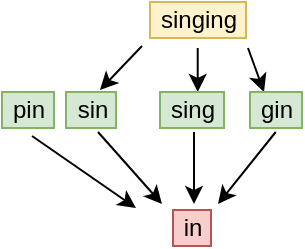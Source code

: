 <mxfile version="16.5.1" type="device"><diagram id="Slfy5GpNw6QIliLNHw0q" name="第 1 页"><mxGraphModel dx="441" dy="346" grid="0" gridSize="10" guides="1" tooltips="1" connect="1" arrows="1" fold="1" page="1" pageScale="1" pageWidth="827" pageHeight="1169" math="0" shadow="0"><root><mxCell id="0"/><mxCell id="1" parent="0"/><mxCell id="cpHRj78FV_1mnggZ-BeG-1" value="singing" style="text;html=1;align=center;verticalAlign=middle;resizable=0;points=[];autosize=1;strokeColor=#d6b656;fillColor=#fff2cc;" vertex="1" parent="1"><mxGeometry x="249" y="130" width="48" height="18" as="geometry"/></mxCell><mxCell id="cpHRj78FV_1mnggZ-BeG-4" value="" style="endArrow=classic;html=1;rounded=0;" edge="1" parent="1"><mxGeometry width="50" height="50" relative="1" as="geometry"><mxPoint x="245" y="152" as="sourcePoint"/><mxPoint x="224" y="174" as="targetPoint"/></mxGeometry></mxCell><mxCell id="cpHRj78FV_1mnggZ-BeG-6" value="" style="endArrow=classic;html=1;rounded=0;" edge="1" parent="1"><mxGeometry width="50" height="50" relative="1" as="geometry"><mxPoint x="272.86" y="153" as="sourcePoint"/><mxPoint x="272.86" y="175" as="targetPoint"/></mxGeometry></mxCell><mxCell id="cpHRj78FV_1mnggZ-BeG-7" value="" style="endArrow=classic;html=1;rounded=0;" edge="1" parent="1"><mxGeometry width="50" height="50" relative="1" as="geometry"><mxPoint x="298" y="153" as="sourcePoint"/><mxPoint x="306" y="175" as="targetPoint"/></mxGeometry></mxCell><mxCell id="cpHRj78FV_1mnggZ-BeG-9" value="pin" style="text;html=1;align=center;verticalAlign=middle;resizable=0;points=[];autosize=1;strokeColor=#82b366;fillColor=#d5e8d4;" vertex="1" parent="1"><mxGeometry x="175" y="175" width="26" height="18" as="geometry"/></mxCell><mxCell id="cpHRj78FV_1mnggZ-BeG-10" value="sin" style="text;html=1;align=center;verticalAlign=middle;resizable=0;points=[];autosize=1;strokeColor=#82b366;fillColor=#d5e8d4;" vertex="1" parent="1"><mxGeometry x="207" y="175" width="25" height="18" as="geometry"/></mxCell><mxCell id="cpHRj78FV_1mnggZ-BeG-11" value="sing" style="text;html=1;align=center;verticalAlign=middle;resizable=0;points=[];autosize=1;strokeColor=#82b366;fillColor=#d5e8d4;" vertex="1" parent="1"><mxGeometry x="254" y="175" width="32" height="18" as="geometry"/></mxCell><mxCell id="cpHRj78FV_1mnggZ-BeG-12" value="gin" style="text;html=1;align=center;verticalAlign=middle;resizable=0;points=[];autosize=1;strokeColor=#82b366;fillColor=#d5e8d4;" vertex="1" parent="1"><mxGeometry x="299" y="175" width="26" height="18" as="geometry"/></mxCell><mxCell id="cpHRj78FV_1mnggZ-BeG-14" value="" style="endArrow=classic;html=1;rounded=0;" edge="1" parent="1"><mxGeometry width="50" height="50" relative="1" as="geometry"><mxPoint x="190" y="197" as="sourcePoint"/><mxPoint x="242" y="233" as="targetPoint"/></mxGeometry></mxCell><mxCell id="cpHRj78FV_1mnggZ-BeG-15" value="" style="endArrow=classic;html=1;rounded=0;" edge="1" parent="1"><mxGeometry width="50" height="50" relative="1" as="geometry"><mxPoint x="223" y="195" as="sourcePoint"/><mxPoint x="255" y="231" as="targetPoint"/></mxGeometry></mxCell><mxCell id="cpHRj78FV_1mnggZ-BeG-16" value="" style="endArrow=classic;html=1;rounded=0;" edge="1" parent="1"><mxGeometry width="50" height="50" relative="1" as="geometry"><mxPoint x="271" y="195" as="sourcePoint"/><mxPoint x="271" y="231" as="targetPoint"/></mxGeometry></mxCell><mxCell id="cpHRj78FV_1mnggZ-BeG-17" value="" style="endArrow=classic;html=1;rounded=0;" edge="1" parent="1"><mxGeometry width="50" height="50" relative="1" as="geometry"><mxPoint x="311.86" y="195" as="sourcePoint"/><mxPoint x="283" y="231" as="targetPoint"/></mxGeometry></mxCell><mxCell id="cpHRj78FV_1mnggZ-BeG-18" value="in" style="text;html=1;align=center;verticalAlign=middle;resizable=0;points=[];autosize=1;strokeColor=#b85450;fillColor=#f8cecc;" vertex="1" parent="1"><mxGeometry x="260.5" y="234" width="19" height="18" as="geometry"/></mxCell></root></mxGraphModel></diagram></mxfile>